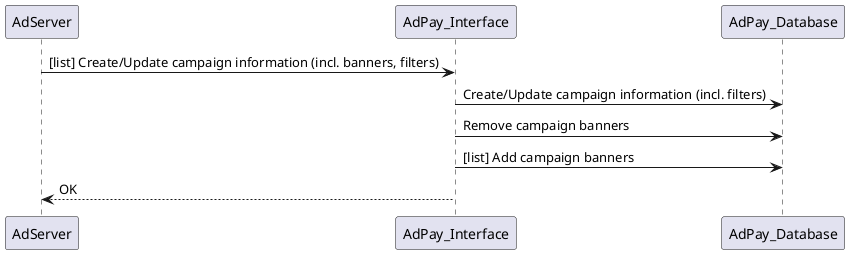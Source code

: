 @startuml
AdServer -> AdPay_Interface: [list] Create/Update campaign information (incl. banners, filters)
AdPay_Interface -> AdPay_Database: Create/Update campaign information (incl. filters)
AdPay_Interface -> AdPay_Database: Remove campaign banners
AdPay_Interface -> AdPay_Database: [list] Add campaign banners
AdServer <-- AdPay_Interface: OK
@enduml

